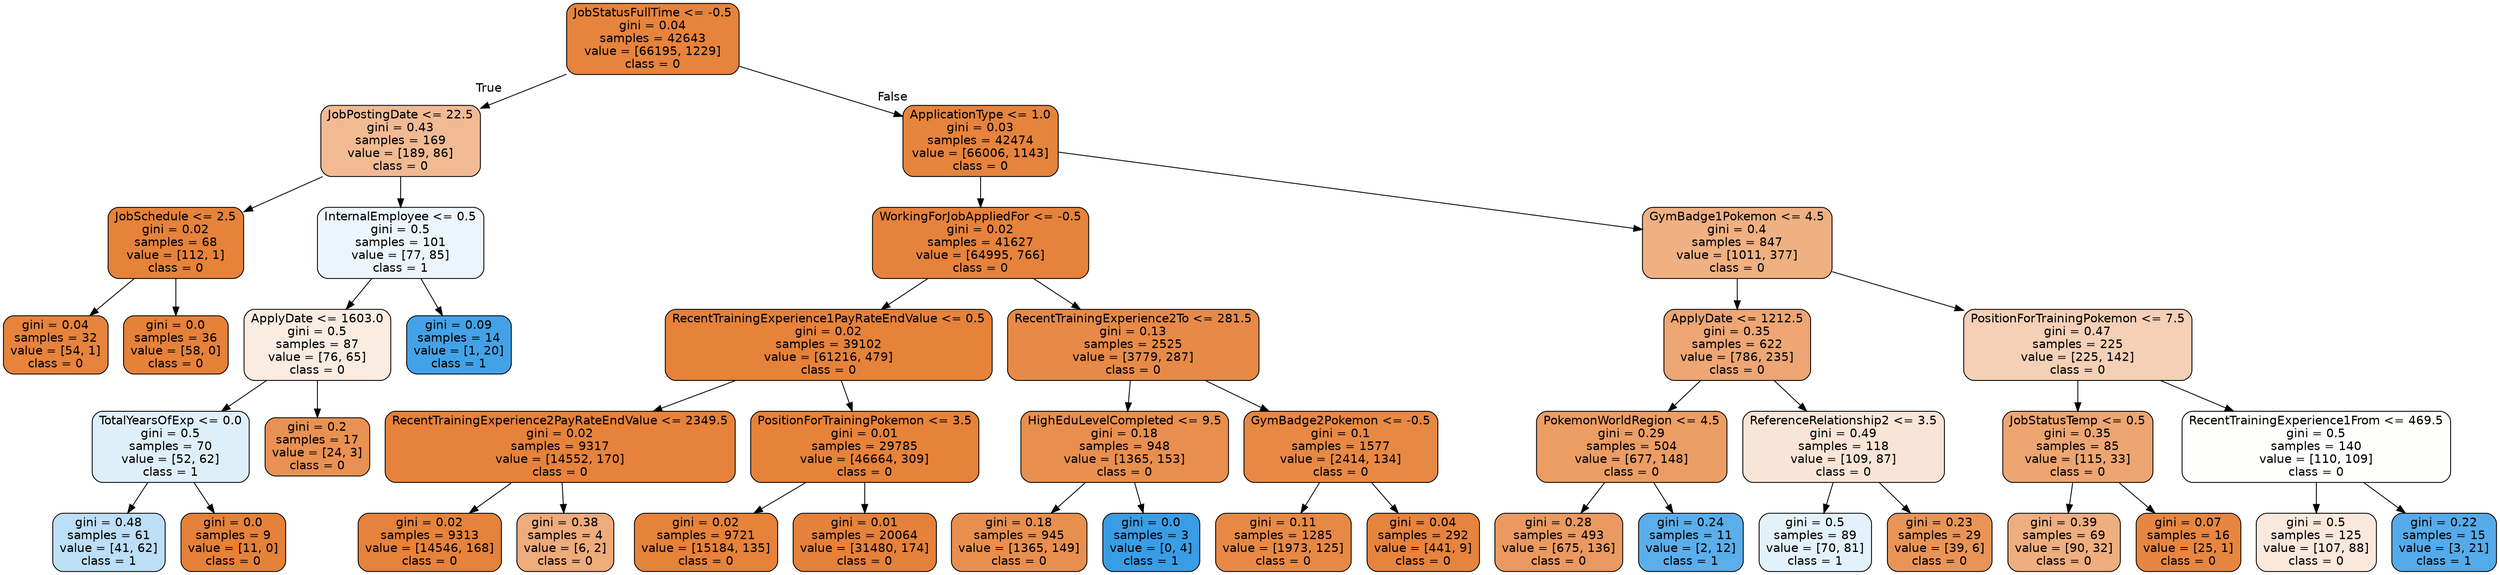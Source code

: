 digraph Tree {
node [shape=box, style="filled, rounded", color="black", fontname=helvetica] ;
edge [fontname=helvetica] ;
0 [label="JobStatusFullTime <= -0.5\ngini = 0.04\nsamples = 42643\nvalue = [66195, 1229]\nclass = 0", fillcolor="#e58139fa"] ;
1 [label="JobPostingDate <= 22.5\ngini = 0.43\nsamples = 169\nvalue = [189, 86]\nclass = 0", fillcolor="#e581398b"] ;
0 -> 1 [labeldistance=2.5, labelangle=45, headlabel="True"] ;
2 [label="JobSchedule <= 2.5\ngini = 0.02\nsamples = 68\nvalue = [112, 1]\nclass = 0", fillcolor="#e58139fd"] ;
1 -> 2 ;
3 [label="gini = 0.04\nsamples = 32\nvalue = [54, 1]\nclass = 0", fillcolor="#e58139fa"] ;
2 -> 3 ;
4 [label="gini = 0.0\nsamples = 36\nvalue = [58, 0]\nclass = 0", fillcolor="#e58139ff"] ;
2 -> 4 ;
5 [label="InternalEmployee <= 0.5\ngini = 0.5\nsamples = 101\nvalue = [77, 85]\nclass = 1", fillcolor="#399de518"] ;
1 -> 5 ;
6 [label="ApplyDate <= 1603.0\ngini = 0.5\nsamples = 87\nvalue = [76, 65]\nclass = 0", fillcolor="#e5813925"] ;
5 -> 6 ;
7 [label="TotalYearsOfExp <= 0.0\ngini = 0.5\nsamples = 70\nvalue = [52, 62]\nclass = 1", fillcolor="#399de529"] ;
6 -> 7 ;
8 [label="gini = 0.48\nsamples = 61\nvalue = [41, 62]\nclass = 1", fillcolor="#399de556"] ;
7 -> 8 ;
9 [label="gini = 0.0\nsamples = 9\nvalue = [11, 0]\nclass = 0", fillcolor="#e58139ff"] ;
7 -> 9 ;
10 [label="gini = 0.2\nsamples = 17\nvalue = [24, 3]\nclass = 0", fillcolor="#e58139df"] ;
6 -> 10 ;
11 [label="gini = 0.09\nsamples = 14\nvalue = [1, 20]\nclass = 1", fillcolor="#399de5f2"] ;
5 -> 11 ;
12 [label="ApplicationType <= 1.0\ngini = 0.03\nsamples = 42474\nvalue = [66006, 1143]\nclass = 0", fillcolor="#e58139fb"] ;
0 -> 12 [labeldistance=2.5, labelangle=-45, headlabel="False"] ;
13 [label="WorkingForJobAppliedFor <= -0.5\ngini = 0.02\nsamples = 41627\nvalue = [64995, 766]\nclass = 0", fillcolor="#e58139fc"] ;
12 -> 13 ;
14 [label="RecentTrainingExperience1PayRateEndValue <= 0.5\ngini = 0.02\nsamples = 39102\nvalue = [61216, 479]\nclass = 0", fillcolor="#e58139fd"] ;
13 -> 14 ;
15 [label="RecentTrainingExperience2PayRateEndValue <= 2349.5\ngini = 0.02\nsamples = 9317\nvalue = [14552, 170]\nclass = 0", fillcolor="#e58139fc"] ;
14 -> 15 ;
16 [label="gini = 0.02\nsamples = 9313\nvalue = [14546, 168]\nclass = 0", fillcolor="#e58139fc"] ;
15 -> 16 ;
17 [label="gini = 0.38\nsamples = 4\nvalue = [6, 2]\nclass = 0", fillcolor="#e58139aa"] ;
15 -> 17 ;
18 [label="PositionForTrainingPokemon <= 3.5\ngini = 0.01\nsamples = 29785\nvalue = [46664, 309]\nclass = 0", fillcolor="#e58139fd"] ;
14 -> 18 ;
19 [label="gini = 0.02\nsamples = 9721\nvalue = [15184, 135]\nclass = 0", fillcolor="#e58139fd"] ;
18 -> 19 ;
20 [label="gini = 0.01\nsamples = 20064\nvalue = [31480, 174]\nclass = 0", fillcolor="#e58139fe"] ;
18 -> 20 ;
21 [label="RecentTrainingExperience2To <= 281.5\ngini = 0.13\nsamples = 2525\nvalue = [3779, 287]\nclass = 0", fillcolor="#e58139ec"] ;
13 -> 21 ;
22 [label="HighEduLevelCompleted <= 9.5\ngini = 0.18\nsamples = 948\nvalue = [1365, 153]\nclass = 0", fillcolor="#e58139e2"] ;
21 -> 22 ;
23 [label="gini = 0.18\nsamples = 945\nvalue = [1365, 149]\nclass = 0", fillcolor="#e58139e3"] ;
22 -> 23 ;
24 [label="gini = 0.0\nsamples = 3\nvalue = [0, 4]\nclass = 1", fillcolor="#399de5ff"] ;
22 -> 24 ;
25 [label="GymBadge2Pokemon <= -0.5\ngini = 0.1\nsamples = 1577\nvalue = [2414, 134]\nclass = 0", fillcolor="#e58139f1"] ;
21 -> 25 ;
26 [label="gini = 0.11\nsamples = 1285\nvalue = [1973, 125]\nclass = 0", fillcolor="#e58139ef"] ;
25 -> 26 ;
27 [label="gini = 0.04\nsamples = 292\nvalue = [441, 9]\nclass = 0", fillcolor="#e58139fa"] ;
25 -> 27 ;
28 [label="GymBadge1Pokemon <= 4.5\ngini = 0.4\nsamples = 847\nvalue = [1011, 377]\nclass = 0", fillcolor="#e58139a0"] ;
12 -> 28 ;
29 [label="ApplyDate <= 1212.5\ngini = 0.35\nsamples = 622\nvalue = [786, 235]\nclass = 0", fillcolor="#e58139b3"] ;
28 -> 29 ;
30 [label="PokemonWorldRegion <= 4.5\ngini = 0.29\nsamples = 504\nvalue = [677, 148]\nclass = 0", fillcolor="#e58139c7"] ;
29 -> 30 ;
31 [label="gini = 0.28\nsamples = 493\nvalue = [675, 136]\nclass = 0", fillcolor="#e58139cc"] ;
30 -> 31 ;
32 [label="gini = 0.24\nsamples = 11\nvalue = [2, 12]\nclass = 1", fillcolor="#399de5d4"] ;
30 -> 32 ;
33 [label="ReferenceRelationship2 <= 3.5\ngini = 0.49\nsamples = 118\nvalue = [109, 87]\nclass = 0", fillcolor="#e5813933"] ;
29 -> 33 ;
34 [label="gini = 0.5\nsamples = 89\nvalue = [70, 81]\nclass = 1", fillcolor="#399de523"] ;
33 -> 34 ;
35 [label="gini = 0.23\nsamples = 29\nvalue = [39, 6]\nclass = 0", fillcolor="#e58139d8"] ;
33 -> 35 ;
36 [label="PositionForTrainingPokemon <= 7.5\ngini = 0.47\nsamples = 225\nvalue = [225, 142]\nclass = 0", fillcolor="#e581395e"] ;
28 -> 36 ;
37 [label="JobStatusTemp <= 0.5\ngini = 0.35\nsamples = 85\nvalue = [115, 33]\nclass = 0", fillcolor="#e58139b6"] ;
36 -> 37 ;
38 [label="gini = 0.39\nsamples = 69\nvalue = [90, 32]\nclass = 0", fillcolor="#e58139a4"] ;
37 -> 38 ;
39 [label="gini = 0.07\nsamples = 16\nvalue = [25, 1]\nclass = 0", fillcolor="#e58139f5"] ;
37 -> 39 ;
40 [label="RecentTrainingExperience1From <= 469.5\ngini = 0.5\nsamples = 140\nvalue = [110, 109]\nclass = 0", fillcolor="#e5813902"] ;
36 -> 40 ;
41 [label="gini = 0.5\nsamples = 125\nvalue = [107, 88]\nclass = 0", fillcolor="#e581392d"] ;
40 -> 41 ;
42 [label="gini = 0.22\nsamples = 15\nvalue = [3, 21]\nclass = 1", fillcolor="#399de5db"] ;
40 -> 42 ;
}